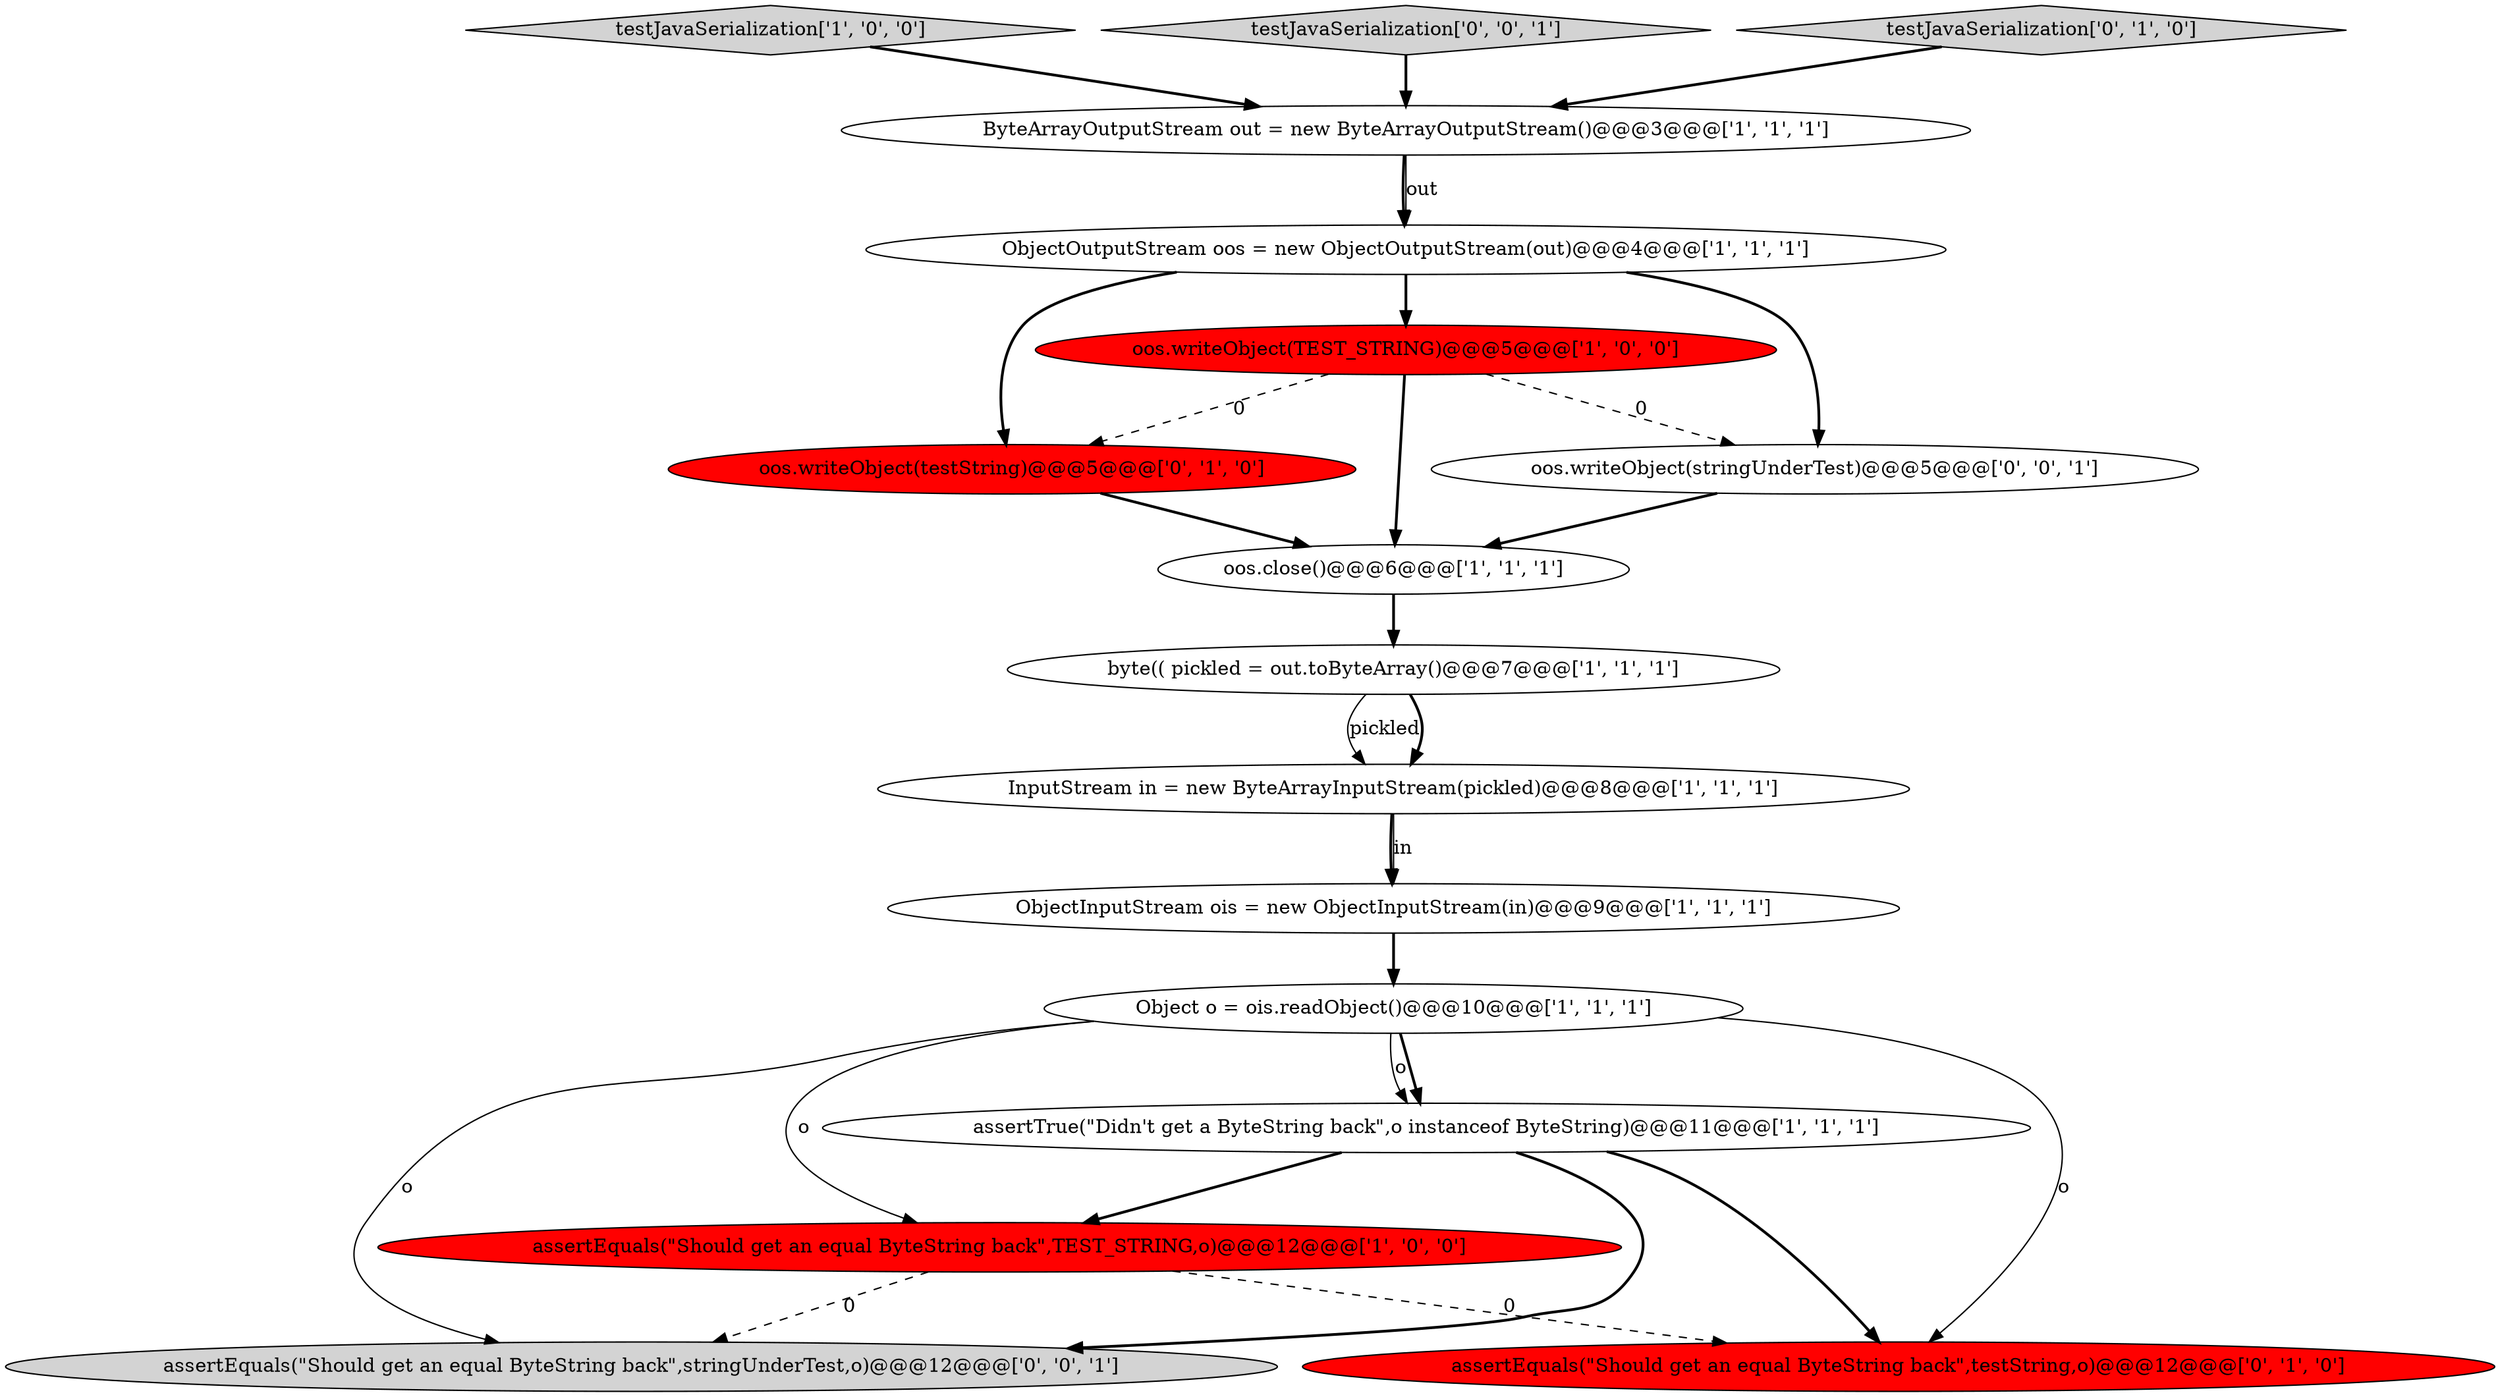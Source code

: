 digraph {
2 [style = filled, label = "testJavaSerialization['1', '0', '0']", fillcolor = lightgray, shape = diamond image = "AAA0AAABBB1BBB"];
15 [style = filled, label = "assertEquals(\"Should get an equal ByteString back\",stringUnderTest,o)@@@12@@@['0', '0', '1']", fillcolor = lightgray, shape = ellipse image = "AAA0AAABBB3BBB"];
7 [style = filled, label = "oos.writeObject(TEST_STRING)@@@5@@@['1', '0', '0']", fillcolor = red, shape = ellipse image = "AAA1AAABBB1BBB"];
5 [style = filled, label = "Object o = ois.readObject()@@@10@@@['1', '1', '1']", fillcolor = white, shape = ellipse image = "AAA0AAABBB1BBB"];
9 [style = filled, label = "assertTrue(\"Didn't get a ByteString back\",o instanceof ByteString)@@@11@@@['1', '1', '1']", fillcolor = white, shape = ellipse image = "AAA0AAABBB1BBB"];
14 [style = filled, label = "testJavaSerialization['0', '0', '1']", fillcolor = lightgray, shape = diamond image = "AAA0AAABBB3BBB"];
8 [style = filled, label = "ObjectInputStream ois = new ObjectInputStream(in)@@@9@@@['1', '1', '1']", fillcolor = white, shape = ellipse image = "AAA0AAABBB1BBB"];
16 [style = filled, label = "oos.writeObject(stringUnderTest)@@@5@@@['0', '0', '1']", fillcolor = white, shape = ellipse image = "AAA0AAABBB3BBB"];
10 [style = filled, label = "byte(( pickled = out.toByteArray()@@@7@@@['1', '1', '1']", fillcolor = white, shape = ellipse image = "AAA0AAABBB1BBB"];
6 [style = filled, label = "ByteArrayOutputStream out = new ByteArrayOutputStream()@@@3@@@['1', '1', '1']", fillcolor = white, shape = ellipse image = "AAA0AAABBB1BBB"];
12 [style = filled, label = "assertEquals(\"Should get an equal ByteString back\",testString,o)@@@12@@@['0', '1', '0']", fillcolor = red, shape = ellipse image = "AAA1AAABBB2BBB"];
1 [style = filled, label = "InputStream in = new ByteArrayInputStream(pickled)@@@8@@@['1', '1', '1']", fillcolor = white, shape = ellipse image = "AAA0AAABBB1BBB"];
4 [style = filled, label = "assertEquals(\"Should get an equal ByteString back\",TEST_STRING,o)@@@12@@@['1', '0', '0']", fillcolor = red, shape = ellipse image = "AAA1AAABBB1BBB"];
11 [style = filled, label = "testJavaSerialization['0', '1', '0']", fillcolor = lightgray, shape = diamond image = "AAA0AAABBB2BBB"];
13 [style = filled, label = "oos.writeObject(testString)@@@5@@@['0', '1', '0']", fillcolor = red, shape = ellipse image = "AAA1AAABBB2BBB"];
0 [style = filled, label = "oos.close()@@@6@@@['1', '1', '1']", fillcolor = white, shape = ellipse image = "AAA0AAABBB1BBB"];
3 [style = filled, label = "ObjectOutputStream oos = new ObjectOutputStream(out)@@@4@@@['1', '1', '1']", fillcolor = white, shape = ellipse image = "AAA0AAABBB1BBB"];
6->3 [style = bold, label=""];
16->0 [style = bold, label=""];
1->8 [style = bold, label=""];
5->9 [style = bold, label=""];
2->6 [style = bold, label=""];
7->16 [style = dashed, label="0"];
9->4 [style = bold, label=""];
11->6 [style = bold, label=""];
10->1 [style = solid, label="pickled"];
5->15 [style = solid, label="o"];
7->0 [style = bold, label=""];
3->16 [style = bold, label=""];
5->12 [style = solid, label="o"];
4->12 [style = dashed, label="0"];
0->10 [style = bold, label=""];
5->9 [style = solid, label="o"];
8->5 [style = bold, label=""];
3->7 [style = bold, label=""];
6->3 [style = solid, label="out"];
9->15 [style = bold, label=""];
4->15 [style = dashed, label="0"];
7->13 [style = dashed, label="0"];
3->13 [style = bold, label=""];
9->12 [style = bold, label=""];
1->8 [style = solid, label="in"];
5->4 [style = solid, label="o"];
10->1 [style = bold, label=""];
14->6 [style = bold, label=""];
13->0 [style = bold, label=""];
}
